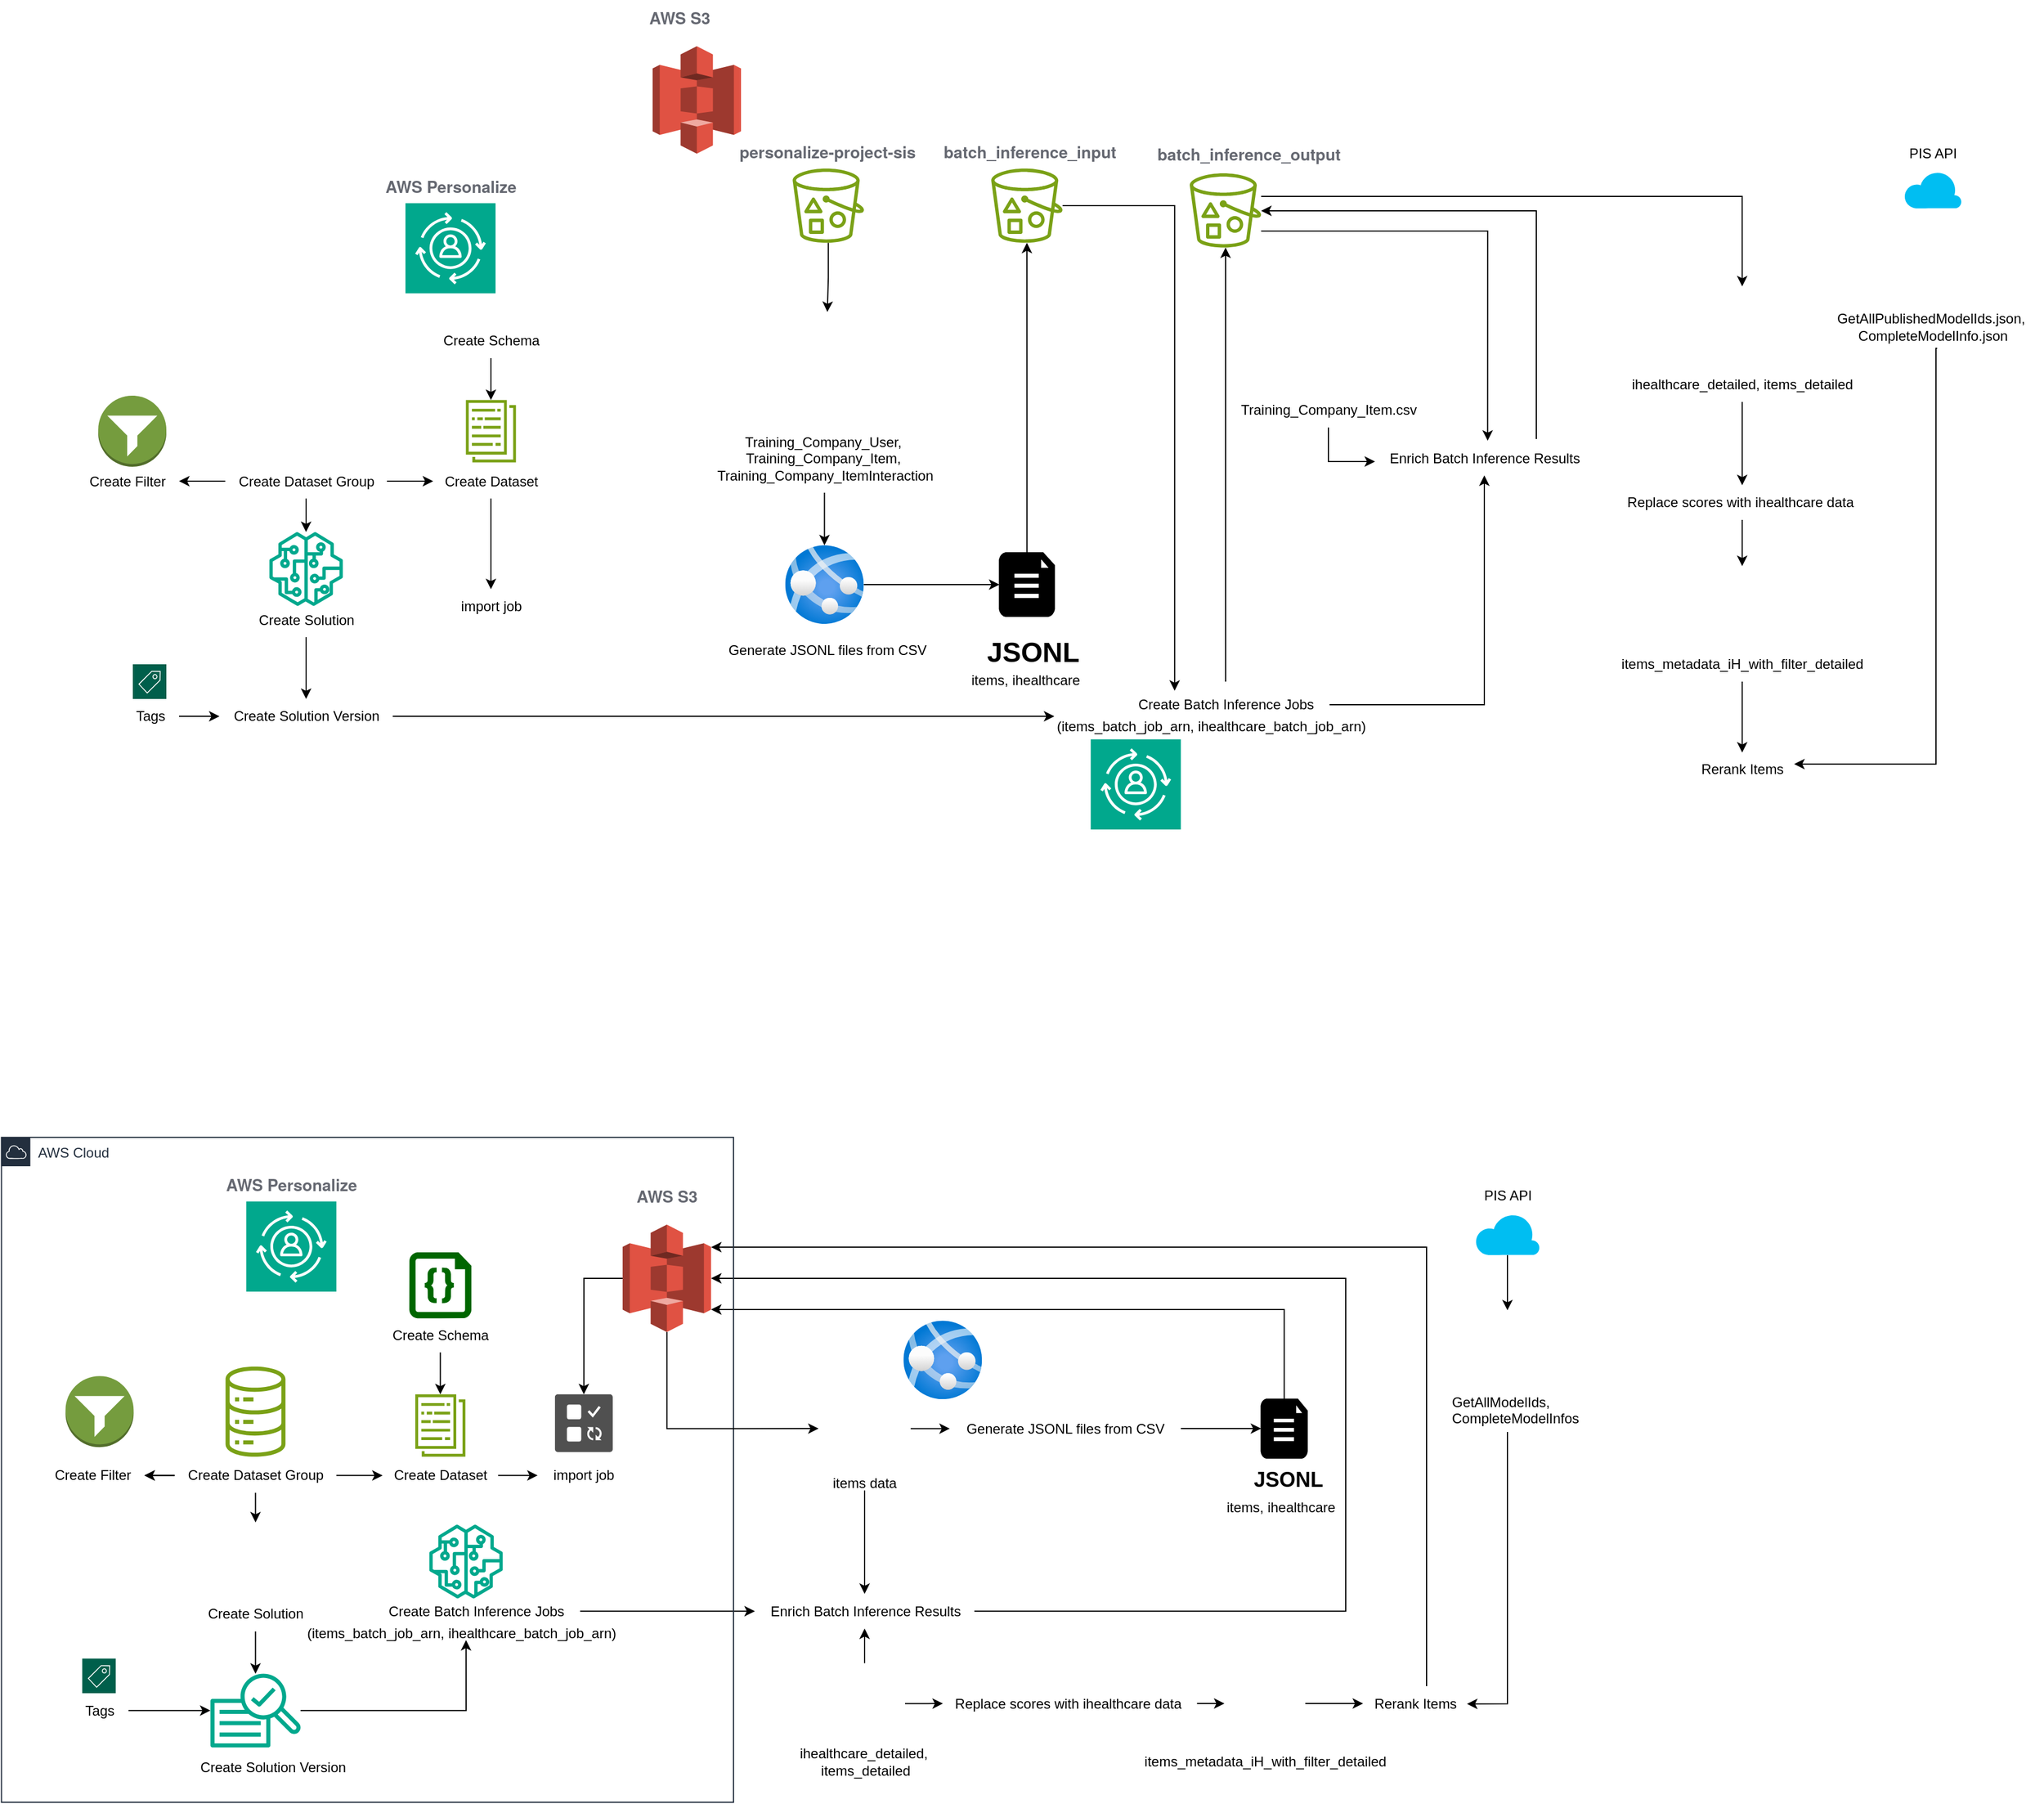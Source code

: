 <mxfile version="28.1.1">
  <diagram name="第 1 页" id="IIeuhiTx5am88Ce6QUmT">
    <mxGraphModel dx="2908" dy="818" grid="1" gridSize="10" guides="1" tooltips="1" connect="1" arrows="1" fold="1" page="1" pageScale="1" pageWidth="827" pageHeight="1169" math="0" shadow="0">
      <root>
        <mxCell id="0" />
        <mxCell id="1" parent="0" />
        <mxCell id="yi97QBkPcgfnv5_pb4rW-15" value="" style="edgeStyle=orthogonalEdgeStyle;rounded=0;orthogonalLoop=1;jettySize=auto;html=1;" edge="1" parent="1" source="a0exR-PvPegkOZugwnQl-11" target="yi97QBkPcgfnv5_pb4rW-13">
          <mxGeometry relative="1" as="geometry" />
        </mxCell>
        <mxCell id="a0exR-PvPegkOZugwnQl-11" value="&lt;div&gt;&lt;span style=&quot;background-color: transparent; color: light-dark(rgb(0, 0, 0), rgb(255, 255, 255));&quot;&gt;Training_Company_User,&amp;nbsp;&lt;/span&gt;&lt;/div&gt;&lt;div&gt;&lt;span style=&quot;background-color: transparent; color: light-dark(rgb(0, 0, 0), rgb(255, 255, 255));&quot;&gt;Training_Company_Item,&amp;nbsp;&lt;/span&gt;&lt;/div&gt;&lt;div&gt;&lt;span style=&quot;background-color: transparent; color: light-dark(rgb(0, 0, 0), rgb(255, 255, 255));&quot;&gt;Training_Company_ItemInteraction&lt;/span&gt;&lt;/div&gt;" style="text;html=1;align=center;verticalAlign=middle;resizable=0;points=[];autosize=1;strokeColor=none;fillColor=none;" parent="1" vertex="1">
          <mxGeometry x="-716.25" y="466.5" width="210" height="60" as="geometry" />
        </mxCell>
        <mxCell id="lYJ9KyydGNnGyywSWM4X-6" value="" style="sketch=0;points=[[0,0,0],[0.25,0,0],[0.5,0,0],[0.75,0,0],[1,0,0],[0,1,0],[0.25,1,0],[0.5,1,0],[0.75,1,0],[1,1,0],[0,0.25,0],[0,0.5,0],[0,0.75,0],[1,0.25,0],[1,0.5,0],[1,0.75,0]];outlineConnect=0;fontColor=#232F3E;fillColor=#01A88D;strokeColor=#ffffff;dashed=0;verticalLabelPosition=bottom;verticalAlign=top;align=center;html=1;fontSize=12;fontStyle=0;aspect=fixed;shape=mxgraph.aws4.resourceIcon;resIcon=mxgraph.aws4.personalize;" vertex="1" parent="1">
          <mxGeometry x="-974" y="275.87" width="78" height="78" as="geometry" />
        </mxCell>
        <mxCell id="yi97QBkPcgfnv5_pb4rW-5" value="" style="edgeStyle=orthogonalEdgeStyle;rounded=0;orthogonalLoop=1;jettySize=auto;html=1;" edge="1" parent="1" source="lYJ9KyydGNnGyywSWM4X-7" target="yi97QBkPcgfnv5_pb4rW-4">
          <mxGeometry relative="1" as="geometry" />
        </mxCell>
        <mxCell id="lYJ9KyydGNnGyywSWM4X-7" value="Create Schema" style="text;html=1;align=center;verticalAlign=middle;resizable=0;points=[];autosize=1;strokeColor=none;fillColor=none;" vertex="1" parent="1">
          <mxGeometry x="-955" y="380" width="110" height="30" as="geometry" />
        </mxCell>
        <mxCell id="lYJ9KyydGNnGyywSWM4X-32" value="" style="edgeStyle=orthogonalEdgeStyle;rounded=0;orthogonalLoop=1;jettySize=auto;html=1;" edge="1" parent="1" source="lYJ9KyydGNnGyywSWM4X-8" target="lYJ9KyydGNnGyywSWM4X-29">
          <mxGeometry relative="1" as="geometry" />
        </mxCell>
        <mxCell id="lYJ9KyydGNnGyywSWM4X-8" value="Create Dataset" style="text;html=1;align=center;verticalAlign=middle;resizable=0;points=[];autosize=1;strokeColor=none;fillColor=none;" vertex="1" parent="1">
          <mxGeometry x="-950" y="501.5" width="100" height="30" as="geometry" />
        </mxCell>
        <mxCell id="lYJ9KyydGNnGyywSWM4X-42" value="" style="edgeStyle=orthogonalEdgeStyle;rounded=0;orthogonalLoop=1;jettySize=auto;html=1;" edge="1" parent="1" source="lYJ9KyydGNnGyywSWM4X-10" target="lYJ9KyydGNnGyywSWM4X-34">
          <mxGeometry relative="1" as="geometry" />
        </mxCell>
        <mxCell id="lYJ9KyydGNnGyywSWM4X-44" value="" style="edgeStyle=orthogonalEdgeStyle;rounded=0;orthogonalLoop=1;jettySize=auto;html=1;" edge="1" parent="1" source="lYJ9KyydGNnGyywSWM4X-10" target="lYJ9KyydGNnGyywSWM4X-8">
          <mxGeometry relative="1" as="geometry" />
        </mxCell>
        <mxCell id="yi97QBkPcgfnv5_pb4rW-23" value="" style="edgeStyle=orthogonalEdgeStyle;rounded=0;orthogonalLoop=1;jettySize=auto;html=1;" edge="1" parent="1" source="lYJ9KyydGNnGyywSWM4X-10" target="yi97QBkPcgfnv5_pb4rW-22">
          <mxGeometry relative="1" as="geometry" />
        </mxCell>
        <mxCell id="lYJ9KyydGNnGyywSWM4X-10" value="Create Dataset Group" style="text;html=1;align=center;verticalAlign=middle;resizable=0;points=[];autosize=1;strokeColor=none;fillColor=none;" vertex="1" parent="1">
          <mxGeometry x="-1130" y="501.5" width="140" height="30" as="geometry" />
        </mxCell>
        <mxCell id="lYJ9KyydGNnGyywSWM4X-17" value="" style="edgeStyle=orthogonalEdgeStyle;rounded=0;orthogonalLoop=1;jettySize=auto;html=1;entryX=0.5;entryY=0;entryDx=0;entryDy=0;" edge="1" parent="1" source="lYJ9KyydGNnGyywSWM4X-66" target="lYJ9KyydGNnGyywSWM4X-19">
          <mxGeometry relative="1" as="geometry">
            <mxPoint x="-736.56" y="340.25" as="targetPoint" />
            <mxPoint x="-608.706" y="324.5" as="sourcePoint" />
          </mxGeometry>
        </mxCell>
        <mxCell id="lYJ9KyydGNnGyywSWM4X-19" value="" style="shape=image;html=1;verticalAlign=top;verticalLabelPosition=bottom;labelBackgroundColor=#ffffff;imageAspect=0;aspect=fixed;image=https://icons.diagrams.net/icon-cache1/Phosphor_Light_Vol_2-2941/file-csv-light-1066.svg" vertex="1" parent="1">
          <mxGeometry x="-663.75" y="370" width="110" height="110" as="geometry" />
        </mxCell>
        <mxCell id="yi97QBkPcgfnv5_pb4rW-6" style="edgeStyle=orthogonalEdgeStyle;rounded=0;orthogonalLoop=1;jettySize=auto;html=1;" edge="1" parent="1" source="lYJ9KyydGNnGyywSWM4X-23" target="lYJ9KyydGNnGyywSWM4X-75">
          <mxGeometry relative="1" as="geometry" />
        </mxCell>
        <mxCell id="yi97QBkPcgfnv5_pb4rW-20" value="" style="edgeStyle=orthogonalEdgeStyle;rounded=0;orthogonalLoop=1;jettySize=auto;html=1;" edge="1" parent="1" source="yi97QBkPcgfnv5_pb4rW-13" target="lYJ9KyydGNnGyywSWM4X-23">
          <mxGeometry relative="1" as="geometry" />
        </mxCell>
        <mxCell id="lYJ9KyydGNnGyywSWM4X-23" value="" style="verticalLabelPosition=bottom;html=1;verticalAlign=top;align=center;strokeColor=#000000;fillColor=#000000;shape=mxgraph.azure.file_2;pointerEvents=1;" vertex="1" parent="1">
          <mxGeometry x="-459.75" y="578.5" width="47.5" height="55" as="geometry" />
        </mxCell>
        <mxCell id="lYJ9KyydGNnGyywSWM4X-26" value="&lt;b&gt;&lt;font style=&quot;font-size: 24px;&quot;&gt;JSONL&lt;/font&gt;&lt;/b&gt;" style="text;html=1;align=center;verticalAlign=middle;resizable=0;points=[];autosize=1;strokeColor=none;fillColor=none;" vertex="1" parent="1">
          <mxGeometry x="-480.75" y="645" width="100" height="40" as="geometry" />
        </mxCell>
        <UserObject label="items, ihealthcare" link="&lt;span style=&quot;color: rgb(0, 0, 0); font-family: Helvetica; font-size: 12px; font-style: normal; font-variant-ligatures: normal; font-variant-caps: normal; font-weight: 400; letter-spacing: normal; orphans: 2; text-align: center; text-indent: 0px; text-transform: none; widows: 2; word-spacing: 0px; -webkit-text-stroke-width: 0px; white-space: nowrap; background-color: rgb(236, 236, 236); text-decoration-thickness: initial; text-decoration-style: initial; text-decoration-color: initial; display: inline !important; float: none;&quot;&gt;(Training_Company_User.csv, Training_Company_Item.csv, Training_Company_ItemInteraction.csv)&lt;/span&gt;" id="lYJ9KyydGNnGyywSWM4X-27">
          <mxCell style="text;whiteSpace=wrap;html=1;" vertex="1" parent="1">
            <mxGeometry x="-486" y="675" width="100" height="20" as="geometry" />
          </mxCell>
        </UserObject>
        <mxCell id="lYJ9KyydGNnGyywSWM4X-29" value="import job" style="text;html=1;align=center;verticalAlign=middle;resizable=0;points=[];autosize=1;strokeColor=none;fillColor=none;" vertex="1" parent="1">
          <mxGeometry x="-940" y="610" width="80" height="30" as="geometry" />
        </mxCell>
        <mxCell id="lYJ9KyydGNnGyywSWM4X-34" value="Create Filter" style="text;html=1;align=center;verticalAlign=middle;resizable=0;points=[];autosize=1;strokeColor=none;fillColor=none;" vertex="1" parent="1">
          <mxGeometry x="-1260" y="501.5" width="90" height="30" as="geometry" />
        </mxCell>
        <mxCell id="lYJ9KyydGNnGyywSWM4X-50" value="" style="edgeStyle=orthogonalEdgeStyle;rounded=0;orthogonalLoop=1;jettySize=auto;html=1;" edge="1" parent="1" source="lYJ9KyydGNnGyywSWM4X-36" target="lYJ9KyydGNnGyywSWM4X-38">
          <mxGeometry relative="1" as="geometry" />
        </mxCell>
        <mxCell id="lYJ9KyydGNnGyywSWM4X-36" value="Create Solution" style="text;html=1;align=center;verticalAlign=middle;resizable=0;points=[];autosize=1;strokeColor=none;fillColor=none;" vertex="1" parent="1">
          <mxGeometry x="-1115" y="621.5" width="110" height="30" as="geometry" />
        </mxCell>
        <mxCell id="yi97QBkPcgfnv5_pb4rW-21" style="edgeStyle=orthogonalEdgeStyle;rounded=0;orthogonalLoop=1;jettySize=auto;html=1;entryX=0;entryY=0.25;entryDx=0;entryDy=0;" edge="1" parent="1" source="lYJ9KyydGNnGyywSWM4X-38" target="lYJ9KyydGNnGyywSWM4X-60">
          <mxGeometry relative="1" as="geometry" />
        </mxCell>
        <mxCell id="lYJ9KyydGNnGyywSWM4X-38" value="Create Solution Version" style="text;html=1;align=center;verticalAlign=middle;resizable=0;points=[];autosize=1;strokeColor=none;fillColor=none;" vertex="1" parent="1">
          <mxGeometry x="-1135" y="705" width="150" height="30" as="geometry" />
        </mxCell>
        <mxCell id="lYJ9KyydGNnGyywSWM4X-51" value="" style="edgeStyle=orthogonalEdgeStyle;rounded=0;orthogonalLoop=1;jettySize=auto;html=1;" edge="1" parent="1" source="lYJ9KyydGNnGyywSWM4X-40" target="lYJ9KyydGNnGyywSWM4X-38">
          <mxGeometry relative="1" as="geometry" />
        </mxCell>
        <mxCell id="lYJ9KyydGNnGyywSWM4X-40" value="T&lt;span style=&quot;background-color: transparent; color: light-dark(rgb(0, 0, 0), rgb(255, 255, 255));&quot;&gt;ags&lt;/span&gt;" style="text;html=1;align=center;verticalAlign=middle;resizable=0;points=[];autosize=1;strokeColor=none;fillColor=none;" vertex="1" parent="1">
          <mxGeometry x="-1220" y="705" width="50" height="30" as="geometry" />
        </mxCell>
        <mxCell id="lYJ9KyydGNnGyywSWM4X-59" value="" style="edgeStyle=orthogonalEdgeStyle;rounded=0;orthogonalLoop=1;jettySize=auto;html=1;" edge="1" parent="1" source="lYJ9KyydGNnGyywSWM4X-56" target="lYJ9KyydGNnGyywSWM4X-58">
          <mxGeometry relative="1" as="geometry" />
        </mxCell>
        <mxCell id="lYJ9KyydGNnGyywSWM4X-83" style="edgeStyle=orthogonalEdgeStyle;rounded=0;orthogonalLoop=1;jettySize=auto;html=1;" edge="1" parent="1" target="lYJ9KyydGNnGyywSWM4X-72">
          <mxGeometry relative="1" as="geometry">
            <mxPoint x="-263.952" y="690" as="sourcePoint" />
            <Array as="points">
              <mxPoint x="-264" y="600" />
              <mxPoint x="-264" y="600" />
            </Array>
          </mxGeometry>
        </mxCell>
        <mxCell id="lYJ9KyydGNnGyywSWM4X-56" value="Create Batch Inference Jobs" style="text;html=1;align=center;verticalAlign=middle;resizable=0;points=[];autosize=1;strokeColor=none;fillColor=none;" vertex="1" parent="1">
          <mxGeometry x="-354" y="695" width="180" height="30" as="geometry" />
        </mxCell>
        <mxCell id="lYJ9KyydGNnGyywSWM4X-82" style="edgeStyle=orthogonalEdgeStyle;rounded=0;orthogonalLoop=1;jettySize=auto;html=1;" edge="1" parent="1">
          <mxGeometry relative="1" as="geometry">
            <mxPoint x="-233.217" y="282.5" as="targetPoint" />
            <mxPoint x="5" y="480" as="sourcePoint" />
            <Array as="points">
              <mxPoint x="5" y="282" />
            </Array>
          </mxGeometry>
        </mxCell>
        <mxCell id="lYJ9KyydGNnGyywSWM4X-58" value="Enrich Batch Inference Results" style="text;html=1;align=center;verticalAlign=middle;resizable=0;points=[];autosize=1;strokeColor=none;fillColor=none;" vertex="1" parent="1">
          <mxGeometry x="-135" y="481.5" width="190" height="30" as="geometry" />
        </mxCell>
        <UserObject label="(items_batch_job_arn, ihealthcare_batch_job_arn&lt;span style=&quot;background-color: transparent; color: light-dark(rgb(0, 0, 0), rgb(255, 255, 255));&quot;&gt;)&lt;/span&gt;" link="&lt;span style=&quot;color: rgb(0, 0, 0); font-family: Helvetica; font-size: 12px; font-style: normal; font-variant-ligatures: normal; font-variant-caps: normal; font-weight: 400; letter-spacing: normal; orphans: 2; text-align: center; text-indent: 0px; text-transform: none; widows: 2; word-spacing: 0px; -webkit-text-stroke-width: 0px; white-space: nowrap; background-color: rgb(236, 236, 236); text-decoration-thickness: initial; text-decoration-style: initial; text-decoration-color: initial; display: inline !important; float: none;&quot;&gt;(Training_Company_User.csv, Training_Company_Item.csv, Training_Company_ItemInteraction.csv)&lt;/span&gt;" id="lYJ9KyydGNnGyywSWM4X-60">
          <mxCell style="text;whiteSpace=wrap;html=1;" vertex="1" parent="1">
            <mxGeometry x="-412.25" y="715" width="279" height="20" as="geometry" />
          </mxCell>
        </UserObject>
        <mxCell id="lYJ9KyydGNnGyywSWM4X-61" value="" style="sketch=0;points=[[0,0,0],[0.25,0,0],[0.5,0,0],[0.75,0,0],[1,0,0],[0,1,0],[0.25,1,0],[0.5,1,0],[0.75,1,0],[1,1,0],[0,0.25,0],[0,0.5,0],[0,0.75,0],[1,0.25,0],[1,0.5,0],[1,0.75,0]];outlineConnect=0;fontColor=#232F3E;fillColor=#01A88D;strokeColor=#ffffff;dashed=0;verticalLabelPosition=bottom;verticalAlign=top;align=center;html=1;fontSize=12;fontStyle=0;aspect=fixed;shape=mxgraph.aws4.resourceIcon;resIcon=mxgraph.aws4.personalize;" vertex="1" parent="1">
          <mxGeometry x="-380.75" y="740" width="78" height="78" as="geometry" />
        </mxCell>
        <mxCell id="lYJ9KyydGNnGyywSWM4X-66" value="" style="sketch=0;outlineConnect=0;fontColor=#232F3E;gradientColor=none;fillColor=#7AA116;strokeColor=none;dashed=0;verticalLabelPosition=bottom;verticalAlign=top;align=center;html=1;fontSize=12;fontStyle=0;aspect=fixed;pointerEvents=1;shape=mxgraph.aws4.bucket_with_objects;" vertex="1" parent="1">
          <mxGeometry x="-638.78" y="245.87" width="61.78" height="64.25" as="geometry" />
        </mxCell>
        <mxCell id="lYJ9KyydGNnGyywSWM4X-68" value="" style="outlineConnect=0;dashed=0;verticalLabelPosition=bottom;verticalAlign=top;align=center;html=1;shape=mxgraph.aws3.s3;fillColor=#E05243;gradientColor=none;" vertex="1" parent="1">
          <mxGeometry x="-760" y="140" width="76.5" height="93" as="geometry" />
        </mxCell>
        <mxCell id="lYJ9KyydGNnGyywSWM4X-69" value="&lt;span style=&quot;color: rgb(101, 104, 113); font-family: &amp;quot;Amazon Ember&amp;quot;, &amp;quot;Helvetica Neue&amp;quot;, Roboto, Arial, sans-serif; font-size: 14px; font-weight: 700; text-align: left; background-color: rgb(255, 255, 255);&quot;&gt;personalize-project-sis&lt;/span&gt;" style="text;html=1;align=center;verticalAlign=middle;resizable=0;points=[];autosize=1;strokeColor=none;fillColor=none;" vertex="1" parent="1">
          <mxGeometry x="-698.75" y="215.87" width="180" height="30" as="geometry" />
        </mxCell>
        <mxCell id="lYJ9KyydGNnGyywSWM4X-71" value="&lt;span style=&quot;color: rgb(101, 104, 113); font-family: &amp;quot;Amazon Ember&amp;quot;, &amp;quot;Helvetica Neue&amp;quot;, Roboto, Arial, sans-serif; font-size: 14px; font-style: normal; font-variant-ligatures: normal; font-variant-caps: normal; font-weight: 700; letter-spacing: normal; orphans: 2; text-align: left; text-indent: 0px; text-transform: none; widows: 2; word-spacing: 0px; -webkit-text-stroke-width: 0px; white-space: nowrap; background-color: rgb(255, 255, 255); text-decoration-thickness: initial; text-decoration-style: initial; text-decoration-color: initial; display: inline !important; float: none;&quot;&gt;batch_inference_output&lt;/span&gt;" style="text;whiteSpace=wrap;html=1;" vertex="1" parent="1">
          <mxGeometry x="-325.0" y="217.88" width="170" height="30" as="geometry" />
        </mxCell>
        <mxCell id="lYJ9KyydGNnGyywSWM4X-98" style="edgeStyle=orthogonalEdgeStyle;rounded=0;orthogonalLoop=1;jettySize=auto;html=1;entryX=0.5;entryY=0;entryDx=0;entryDy=0;" edge="1" parent="1" source="lYJ9KyydGNnGyywSWM4X-72" target="lYJ9KyydGNnGyywSWM4X-99">
          <mxGeometry relative="1" as="geometry">
            <mxPoint x="-339.997" y="281.38" as="sourcePoint" />
            <mxPoint x="162.23" y="347.88" as="targetPoint" />
            <Array as="points">
              <mxPoint x="183" y="270" />
            </Array>
          </mxGeometry>
        </mxCell>
        <mxCell id="lYJ9KyydGNnGyywSWM4X-72" value="" style="sketch=0;outlineConnect=0;fontColor=#232F3E;gradientColor=none;fillColor=#7AA116;strokeColor=none;dashed=0;verticalLabelPosition=bottom;verticalAlign=top;align=center;html=1;fontSize=12;fontStyle=0;aspect=fixed;pointerEvents=1;shape=mxgraph.aws4.bucket_with_objects;" vertex="1" parent="1">
          <mxGeometry x="-295" y="250" width="61.78" height="64.25" as="geometry" />
        </mxCell>
        <mxCell id="lYJ9KyydGNnGyywSWM4X-75" value="" style="sketch=0;outlineConnect=0;fontColor=#232F3E;gradientColor=none;fillColor=#7AA116;strokeColor=none;dashed=0;verticalLabelPosition=bottom;verticalAlign=top;align=center;html=1;fontSize=12;fontStyle=0;aspect=fixed;pointerEvents=1;shape=mxgraph.aws4.bucket_with_objects;" vertex="1" parent="1">
          <mxGeometry x="-466.89" y="245.87" width="61.78" height="64.25" as="geometry" />
        </mxCell>
        <mxCell id="lYJ9KyydGNnGyywSWM4X-76" value="&lt;span style=&quot;color: rgb(101, 104, 113); font-family: &amp;quot;Amazon Ember&amp;quot;, &amp;quot;Helvetica Neue&amp;quot;, Roboto, Arial, sans-serif; font-size: 14px; font-style: normal; font-variant-ligatures: normal; font-variant-caps: normal; font-weight: 700; letter-spacing: normal; orphans: 2; text-align: left; text-indent: 0px; text-transform: none; widows: 2; word-spacing: 0px; -webkit-text-stroke-width: 0px; white-space: nowrap; background-color: rgb(255, 255, 255); text-decoration-thickness: initial; text-decoration-style: initial; text-decoration-color: initial; float: none; display: inline !important;&quot;&gt;batch_inference_input&lt;/span&gt;" style="text;whiteSpace=wrap;html=1;" vertex="1" parent="1">
          <mxGeometry x="-510" y="215.87" width="170" height="30" as="geometry" />
        </mxCell>
        <mxCell id="lYJ9KyydGNnGyywSWM4X-77" style="edgeStyle=orthogonalEdgeStyle;rounded=0;orthogonalLoop=1;jettySize=auto;html=1;entryX=0.255;entryY=0.096;entryDx=0;entryDy=0;entryPerimeter=0;" edge="1" parent="1" source="lYJ9KyydGNnGyywSWM4X-75" target="lYJ9KyydGNnGyywSWM4X-56">
          <mxGeometry relative="1" as="geometry" />
        </mxCell>
        <mxCell id="lYJ9KyydGNnGyywSWM4X-78" value="Training_Company_Item.csv" style="text;html=1;align=center;verticalAlign=middle;resizable=0;points=[];autosize=1;strokeColor=none;fillColor=none;" vertex="1" parent="1">
          <mxGeometry x="-265" y="440" width="180" height="30" as="geometry" />
        </mxCell>
        <mxCell id="lYJ9KyydGNnGyywSWM4X-79" style="edgeStyle=orthogonalEdgeStyle;rounded=0;orthogonalLoop=1;jettySize=auto;html=1;entryX=0.002;entryY=0.601;entryDx=0;entryDy=0;entryPerimeter=0;" edge="1" parent="1" source="lYJ9KyydGNnGyywSWM4X-78" target="lYJ9KyydGNnGyywSWM4X-58">
          <mxGeometry relative="1" as="geometry">
            <mxPoint x="-115" y="500" as="targetPoint" />
          </mxGeometry>
        </mxCell>
        <mxCell id="lYJ9KyydGNnGyywSWM4X-91" value="GetAllPublishedModelIds.json,&amp;nbsp;&lt;div&gt;CompleteModelInfo.json&lt;/div&gt;" style="text;html=1;align=center;verticalAlign=middle;resizable=0;points=[];autosize=1;strokeColor=none;fillColor=none;" vertex="1" parent="1">
          <mxGeometry x="253.23" y="362.88" width="190" height="40" as="geometry" />
        </mxCell>
        <mxCell id="lYJ9KyydGNnGyywSWM4X-105" value="" style="edgeStyle=orthogonalEdgeStyle;rounded=0;orthogonalLoop=1;jettySize=auto;html=1;" edge="1" parent="1" source="lYJ9KyydGNnGyywSWM4X-93" target="lYJ9KyydGNnGyywSWM4X-95">
          <mxGeometry relative="1" as="geometry" />
        </mxCell>
        <mxCell id="lYJ9KyydGNnGyywSWM4X-93" value="ihealthcare_detailed, items_detailed" style="text;html=1;align=center;verticalAlign=middle;resizable=0;points=[];autosize=1;strokeColor=none;fillColor=none;" vertex="1" parent="1">
          <mxGeometry x="78.23" y="417.88" width="210" height="30" as="geometry" />
        </mxCell>
        <mxCell id="lYJ9KyydGNnGyywSWM4X-106" value="" style="edgeStyle=orthogonalEdgeStyle;rounded=0;orthogonalLoop=1;jettySize=auto;html=1;entryX=0.5;entryY=0;entryDx=0;entryDy=0;" edge="1" parent="1" source="lYJ9KyydGNnGyywSWM4X-95" target="lYJ9KyydGNnGyywSWM4X-128">
          <mxGeometry relative="1" as="geometry" />
        </mxCell>
        <mxCell id="lYJ9KyydGNnGyywSWM4X-95" value="Replace scores with ihealthcare data&amp;nbsp;" style="text;html=1;align=center;verticalAlign=middle;resizable=0;points=[];autosize=1;strokeColor=none;fillColor=none;" vertex="1" parent="1">
          <mxGeometry x="73.23" y="520" width="220" height="30" as="geometry" />
        </mxCell>
        <mxCell id="lYJ9KyydGNnGyywSWM4X-99" value="" style="shape=image;html=1;verticalAlign=top;verticalLabelPosition=bottom;labelBackgroundColor=#ffffff;imageAspect=0;aspect=fixed;image=https://icons.diagrams.net/icon-cache1/Boxicons_Solid_Vol_2-2639/bxs-file-json-1049.svg" vertex="1" parent="1">
          <mxGeometry x="148.23" y="347.88" width="70" height="70" as="geometry" />
        </mxCell>
        <mxCell id="lYJ9KyydGNnGyywSWM4X-109" value="" style="edgeStyle=orthogonalEdgeStyle;rounded=0;orthogonalLoop=1;jettySize=auto;html=1;" edge="1" parent="1" source="lYJ9KyydGNnGyywSWM4X-104" target="lYJ9KyydGNnGyywSWM4X-107">
          <mxGeometry relative="1" as="geometry" />
        </mxCell>
        <mxCell id="lYJ9KyydGNnGyywSWM4X-104" value="items_metadata_iH_with_filter_detailed" style="text;html=1;align=center;verticalAlign=middle;resizable=0;points=[];autosize=1;strokeColor=none;fillColor=none;" vertex="1" parent="1">
          <mxGeometry x="68.23" y="660" width="230" height="30" as="geometry" />
        </mxCell>
        <mxCell id="lYJ9KyydGNnGyywSWM4X-107" value="Rerank Items" style="text;html=1;align=center;verticalAlign=middle;resizable=0;points=[];autosize=1;strokeColor=none;fillColor=none;" vertex="1" parent="1">
          <mxGeometry x="138.23" y="751.38" width="90" height="30" as="geometry" />
        </mxCell>
        <mxCell id="lYJ9KyydGNnGyywSWM4X-112" style="edgeStyle=orthogonalEdgeStyle;rounded=0;orthogonalLoop=1;jettySize=auto;html=1;entryX=1;entryY=0.333;entryDx=0;entryDy=0;entryPerimeter=0;exitX=0.52;exitY=0.965;exitDx=0;exitDy=0;exitPerimeter=0;" edge="1" parent="1" source="lYJ9KyydGNnGyywSWM4X-91" target="lYJ9KyydGNnGyywSWM4X-107">
          <mxGeometry relative="1" as="geometry">
            <mxPoint x="348" y="420" as="sourcePoint" />
            <Array as="points">
              <mxPoint x="351" y="761" />
            </Array>
          </mxGeometry>
        </mxCell>
        <mxCell id="lYJ9KyydGNnGyywSWM4X-113" value="&lt;font face=&quot;Amazon Ember, Helvetica Neue, Roboto, Arial, sans-serif&quot; color=&quot;#656871&quot;&gt;&lt;span style=&quot;font-size: 14px; background-color: rgb(255, 255, 255);&quot;&gt;&lt;b&gt;AWS S3&lt;/b&gt;&lt;/span&gt;&lt;/font&gt;" style="text;html=1;align=center;verticalAlign=middle;resizable=0;points=[];autosize=1;strokeColor=none;fillColor=none;" vertex="1" parent="1">
          <mxGeometry x="-777" y="100" width="80" height="30" as="geometry" />
        </mxCell>
        <mxCell id="lYJ9KyydGNnGyywSWM4X-114" value="&lt;font face=&quot;Amazon Ember, Helvetica Neue, Roboto, Arial, sans-serif&quot; color=&quot;#656871&quot;&gt;&lt;span style=&quot;font-size: 14px; background-color: rgb(255, 255, 255);&quot;&gt;&lt;b&gt;AWS Personalize&lt;/b&gt;&lt;/span&gt;&lt;/font&gt;" style="text;html=1;align=center;verticalAlign=middle;resizable=0;points=[];autosize=1;strokeColor=none;fillColor=none;" vertex="1" parent="1">
          <mxGeometry x="-1005" y="245.87" width="140" height="30" as="geometry" />
        </mxCell>
        <mxCell id="lYJ9KyydGNnGyywSWM4X-118" value="" style="verticalLabelPosition=bottom;html=1;verticalAlign=top;align=center;strokeColor=none;fillColor=#00BEF2;shape=mxgraph.azure.cloud;" vertex="1" parent="1">
          <mxGeometry x="323.23" y="247.88" width="50" height="32.5" as="geometry" />
        </mxCell>
        <mxCell id="lYJ9KyydGNnGyywSWM4X-119" value="PIS API" style="text;html=1;align=center;verticalAlign=middle;resizable=0;points=[];autosize=1;strokeColor=none;fillColor=none;" vertex="1" parent="1">
          <mxGeometry x="318.23" y="217.88" width="60" height="30" as="geometry" />
        </mxCell>
        <mxCell id="lYJ9KyydGNnGyywSWM4X-120" value="" style="shape=image;html=1;verticalAlign=top;verticalLabelPosition=bottom;labelBackgroundColor=#ffffff;imageAspect=0;aspect=fixed;image=https://icons.diagrams.net/icon-cache1/Boxicons_Solid_Vol_2-2639/bxs-file-json-1049.svg" vertex="1" parent="1">
          <mxGeometry x="313.23" y="283.87" width="70" height="70" as="geometry" />
        </mxCell>
        <mxCell id="lYJ9KyydGNnGyywSWM4X-125" style="edgeStyle=orthogonalEdgeStyle;rounded=0;orthogonalLoop=1;jettySize=auto;html=1;entryX=0.515;entryY=-0.002;entryDx=0;entryDy=0;entryPerimeter=0;" edge="1" parent="1" source="lYJ9KyydGNnGyywSWM4X-72" target="lYJ9KyydGNnGyywSWM4X-58">
          <mxGeometry relative="1" as="geometry">
            <Array as="points">
              <mxPoint x="-37" y="300" />
            </Array>
          </mxGeometry>
        </mxCell>
        <mxCell id="lYJ9KyydGNnGyywSWM4X-127" value="" style="shape=image;html=1;verticalAlign=top;verticalLabelPosition=bottom;labelBackgroundColor=#ffffff;imageAspect=0;aspect=fixed;image=https://icons.diagrams.net/icon-cache1/Phosphor_Light_Vol_2-2941/file-csv-light-1066.svg" vertex="1" parent="1">
          <mxGeometry x="-220" y="363.94" width="86.06" height="86.06" as="geometry" />
        </mxCell>
        <mxCell id="lYJ9KyydGNnGyywSWM4X-128" value="" style="shape=image;html=1;verticalAlign=top;verticalLabelPosition=bottom;labelBackgroundColor=#ffffff;imageAspect=0;aspect=fixed;image=https://icons.diagrams.net/icon-cache1/Boxicons_Solid_Vol_2-2639/bxs-file-json-1049.svg" vertex="1" parent="1">
          <mxGeometry x="148.23" y="590" width="70" height="70" as="geometry" />
        </mxCell>
        <mxCell id="yi97QBkPcgfnv5_pb4rW-1" value="" style="sketch=0;pointerEvents=1;shadow=0;dashed=0;html=1;strokeColor=none;fillColor=#005F4B;labelPosition=center;verticalLabelPosition=bottom;verticalAlign=top;align=center;outlineConnect=0;shape=mxgraph.veeam2.tag;" vertex="1" parent="1">
          <mxGeometry x="-1210" y="675" width="29" height="30" as="geometry" />
        </mxCell>
        <mxCell id="yi97QBkPcgfnv5_pb4rW-4" value="" style="sketch=0;outlineConnect=0;fontColor=#232F3E;gradientColor=none;fillColor=#7AA116;strokeColor=none;dashed=0;verticalLabelPosition=bottom;verticalAlign=top;align=center;html=1;fontSize=12;fontStyle=0;aspect=fixed;pointerEvents=1;shape=mxgraph.aws4.data_set;" vertex="1" parent="1">
          <mxGeometry x="-921.81" y="446.25" width="43.62" height="54" as="geometry" />
        </mxCell>
        <mxCell id="yi97QBkPcgfnv5_pb4rW-11" value="Generate JSONL files from CSV" style="text;html=1;align=center;verticalAlign=middle;resizable=0;points=[];autosize=1;strokeColor=none;fillColor=none;" vertex="1" parent="1">
          <mxGeometry x="-708.75" y="647.5" width="200" height="30" as="geometry" />
        </mxCell>
        <mxCell id="yi97QBkPcgfnv5_pb4rW-12" value="" style="outlineConnect=0;dashed=0;verticalLabelPosition=bottom;verticalAlign=top;align=center;html=1;shape=mxgraph.aws3.filtering_rule;fillColor=#759C3E;gradientColor=none;" vertex="1" parent="1">
          <mxGeometry x="-1239.94" y="442.5" width="58.94" height="61.5" as="geometry" />
        </mxCell>
        <mxCell id="yi97QBkPcgfnv5_pb4rW-13" value="" style="image;aspect=fixed;html=1;points=[];align=center;fontSize=12;image=img/lib/azure2/app_services/App_Services.svg;" vertex="1" parent="1">
          <mxGeometry x="-645.25" y="572" width="68" height="68" as="geometry" />
        </mxCell>
        <mxCell id="yi97QBkPcgfnv5_pb4rW-22" value="" style="sketch=0;outlineConnect=0;fontColor=#232F3E;gradientColor=none;fillColor=#01A88D;strokeColor=none;dashed=0;verticalLabelPosition=bottom;verticalAlign=top;align=center;html=1;fontSize=12;fontStyle=0;aspect=fixed;pointerEvents=1;shape=mxgraph.aws4.sagemaker_model;" vertex="1" parent="1">
          <mxGeometry x="-1092" y="560.5" width="64" height="64" as="geometry" />
        </mxCell>
        <mxCell id="yi97QBkPcgfnv5_pb4rW-120" value="" style="edgeStyle=orthogonalEdgeStyle;rounded=0;orthogonalLoop=1;jettySize=auto;html=1;" edge="1" parent="1" source="yi97QBkPcgfnv5_pb4rW-37" target="yi97QBkPcgfnv5_pb4rW-88">
          <mxGeometry relative="1" as="geometry" />
        </mxCell>
        <mxCell id="yi97QBkPcgfnv5_pb4rW-37" value="" style="shape=image;html=1;verticalAlign=top;verticalLabelPosition=bottom;labelBackgroundColor=#ffffff;imageAspect=0;aspect=fixed;image=https://icons.diagrams.net/icon-cache1/Phosphor_Light_Vol_2-2941/file-csv-light-1066.svg" vertex="1" parent="1">
          <mxGeometry x="-616.37" y="1296.68" width="79.75" height="79.75" as="geometry" />
        </mxCell>
        <mxCell id="yi97QBkPcgfnv5_pb4rW-124" value="" style="edgeStyle=orthogonalEdgeStyle;rounded=0;orthogonalLoop=1;jettySize=auto;html=1;" edge="1" parent="1" source="yi97QBkPcgfnv5_pb4rW-88" target="yi97QBkPcgfnv5_pb4rW-40">
          <mxGeometry relative="1" as="geometry" />
        </mxCell>
        <mxCell id="yi97QBkPcgfnv5_pb4rW-40" value="" style="verticalLabelPosition=bottom;html=1;verticalAlign=top;align=center;strokeColor=#000000;fillColor=#000000;shape=mxgraph.azure.file_2;pointerEvents=1;" vertex="1" parent="1">
          <mxGeometry x="-233.22" y="1311.12" width="39.87" height="51" as="geometry" />
        </mxCell>
        <mxCell id="yi97QBkPcgfnv5_pb4rW-41" value="&lt;b&gt;&lt;font style=&quot;font-size: 18px;&quot;&gt;JSONL&lt;/font&gt;&lt;/b&gt;" style="text;html=1;align=center;verticalAlign=middle;resizable=0;points=[];autosize=1;strokeColor=none;fillColor=none;" vertex="1" parent="1">
          <mxGeometry x="-249.75" y="1360.87" width="80" height="40" as="geometry" />
        </mxCell>
        <UserObject label="items, ihealthcare" link="&lt;span style=&quot;color: rgb(0, 0, 0); font-family: Helvetica; font-size: 12px; font-style: normal; font-variant-ligatures: normal; font-variant-caps: normal; font-weight: 400; letter-spacing: normal; orphans: 2; text-align: center; text-indent: 0px; text-transform: none; widows: 2; word-spacing: 0px; -webkit-text-stroke-width: 0px; white-space: nowrap; background-color: rgb(236, 236, 236); text-decoration-thickness: initial; text-decoration-style: initial; text-decoration-color: initial; display: inline !important; float: none;&quot;&gt;(Training_Company_User.csv, Training_Company_Item.csv, Training_Company_ItemInteraction.csv)&lt;/span&gt;" id="yi97QBkPcgfnv5_pb4rW-42">
          <mxCell style="text;whiteSpace=wrap;html=1;" vertex="1" parent="1">
            <mxGeometry x="-265" y="1390.87" width="100" height="20" as="geometry" />
          </mxCell>
        </UserObject>
        <mxCell id="yi97QBkPcgfnv5_pb4rW-165" value="" style="edgeStyle=orthogonalEdgeStyle;rounded=0;orthogonalLoop=1;jettySize=auto;html=1;" edge="1" parent="1" source="yi97QBkPcgfnv5_pb4rW-53" target="yi97QBkPcgfnv5_pb4rW-55">
          <mxGeometry relative="1" as="geometry" />
        </mxCell>
        <mxCell id="yi97QBkPcgfnv5_pb4rW-163" value="" style="edgeStyle=orthogonalEdgeStyle;rounded=0;orthogonalLoop=1;jettySize=auto;html=1;" edge="1" parent="1" source="yi97QBkPcgfnv5_pb4rW-116" target="yi97QBkPcgfnv5_pb4rW-55">
          <mxGeometry relative="1" as="geometry" />
        </mxCell>
        <mxCell id="yi97QBkPcgfnv5_pb4rW-55" value="Enrich Batch Inference Results" style="text;html=1;align=center;verticalAlign=middle;resizable=0;points=[];autosize=1;strokeColor=none;fillColor=none;" vertex="1" parent="1">
          <mxGeometry x="-671.5" y="1479.62" width="190" height="30" as="geometry" />
        </mxCell>
        <mxCell id="yi97QBkPcgfnv5_pb4rW-60" value="" style="text;html=1;align=center;verticalAlign=middle;resizable=0;points=[];autosize=1;strokeColor=none;fillColor=none;" vertex="1" parent="1">
          <mxGeometry x="-662.62" y="1106.49" width="180" height="30" as="geometry" />
        </mxCell>
        <mxCell id="yi97QBkPcgfnv5_pb4rW-70" value="ihealthcare_detailed,&amp;nbsp;&lt;div&gt;items_detailed&lt;/div&gt;" style="text;html=1;align=center;verticalAlign=middle;resizable=0;points=[];autosize=1;strokeColor=none;fillColor=none;" vertex="1" parent="1">
          <mxGeometry x="-646.5" y="1604.62" width="140" height="40" as="geometry" />
        </mxCell>
        <mxCell id="yi97QBkPcgfnv5_pb4rW-141" value="" style="edgeStyle=orthogonalEdgeStyle;rounded=0;orthogonalLoop=1;jettySize=auto;html=1;" edge="1" parent="1" source="yi97QBkPcgfnv5_pb4rW-73" target="yi97QBkPcgfnv5_pb4rW-140">
          <mxGeometry relative="1" as="geometry" />
        </mxCell>
        <mxCell id="yi97QBkPcgfnv5_pb4rW-170" value="" style="edgeStyle=orthogonalEdgeStyle;rounded=0;orthogonalLoop=1;jettySize=auto;html=1;" edge="1" parent="1" source="yi97QBkPcgfnv5_pb4rW-73" target="yi97QBkPcgfnv5_pb4rW-55">
          <mxGeometry relative="1" as="geometry" />
        </mxCell>
        <mxCell id="yi97QBkPcgfnv5_pb4rW-73" value="" style="shape=image;html=1;verticalAlign=top;verticalLabelPosition=bottom;labelBackgroundColor=#ffffff;imageAspect=0;aspect=fixed;image=https://icons.diagrams.net/icon-cache1/Boxicons_Solid_Vol_2-2639/bxs-file-json-1049.svg" vertex="1" parent="1">
          <mxGeometry x="-611.5" y="1539.62" width="70" height="70" as="geometry" />
        </mxCell>
        <mxCell id="yi97QBkPcgfnv5_pb4rW-75" value="items_metadata_iH_with_filter_detailed" style="text;html=1;align=center;verticalAlign=middle;resizable=0;points=[];autosize=1;strokeColor=none;fillColor=none;" vertex="1" parent="1">
          <mxGeometry x="-345" y="1609.5" width="230" height="30" as="geometry" />
        </mxCell>
        <mxCell id="yi97QBkPcgfnv5_pb4rW-76" value="Rerank Items" style="text;html=1;align=center;verticalAlign=middle;resizable=0;points=[];autosize=1;strokeColor=none;fillColor=none;" vertex="1" parent="1">
          <mxGeometry x="-145" y="1559.5" width="90" height="30" as="geometry" />
        </mxCell>
        <mxCell id="yi97QBkPcgfnv5_pb4rW-184" value="" style="edgeStyle=orthogonalEdgeStyle;rounded=0;orthogonalLoop=1;jettySize=auto;html=1;entryX=0.5;entryY=0;entryDx=0;entryDy=0;" edge="1" parent="1" source="yi97QBkPcgfnv5_pb4rW-80" target="yi97QBkPcgfnv5_pb4rW-82">
          <mxGeometry relative="1" as="geometry" />
        </mxCell>
        <mxCell id="yi97QBkPcgfnv5_pb4rW-80" value="" style="verticalLabelPosition=bottom;html=1;verticalAlign=top;align=center;strokeColor=none;fillColor=#00BEF2;shape=mxgraph.azure.cloud;" vertex="1" parent="1">
          <mxGeometry x="-47.98" y="1150.0" width="55.97" height="36.38" as="geometry" />
        </mxCell>
        <mxCell id="yi97QBkPcgfnv5_pb4rW-81" value="PIS API" style="text;html=1;align=center;verticalAlign=middle;resizable=0;points=[];autosize=1;strokeColor=none;fillColor=none;" vertex="1" parent="1">
          <mxGeometry x="-50" y="1120.0" width="60" height="30" as="geometry" />
        </mxCell>
        <mxCell id="yi97QBkPcgfnv5_pb4rW-82" value="" style="shape=image;html=1;verticalAlign=top;verticalLabelPosition=bottom;labelBackgroundColor=#ffffff;imageAspect=0;aspect=fixed;image=https://icons.diagrams.net/icon-cache1/Boxicons_Solid_Vol_2-2639/bxs-file-json-1049.svg" vertex="1" parent="1">
          <mxGeometry x="-55" y="1234.18" width="70" height="70" as="geometry" />
        </mxCell>
        <mxCell id="yi97QBkPcgfnv5_pb4rW-144" value="" style="edgeStyle=orthogonalEdgeStyle;rounded=0;orthogonalLoop=1;jettySize=auto;html=1;" edge="1" parent="1" source="yi97QBkPcgfnv5_pb4rW-85" target="yi97QBkPcgfnv5_pb4rW-76">
          <mxGeometry relative="1" as="geometry" />
        </mxCell>
        <mxCell id="yi97QBkPcgfnv5_pb4rW-85" value="" style="shape=image;html=1;verticalAlign=top;verticalLabelPosition=bottom;labelBackgroundColor=#ffffff;imageAspect=0;aspect=fixed;image=https://icons.diagrams.net/icon-cache1/Boxicons_Solid_Vol_2-2639/bxs-file-json-1049.svg" vertex="1" parent="1">
          <mxGeometry x="-265" y="1539.5" width="70" height="70" as="geometry" />
        </mxCell>
        <mxCell id="yi97QBkPcgfnv5_pb4rW-88" value="Generate JSONL files from CSV" style="text;html=1;align=center;verticalAlign=middle;resizable=0;points=[];autosize=1;strokeColor=none;fillColor=none;" vertex="1" parent="1">
          <mxGeometry x="-502.75" y="1321.56" width="200" height="30" as="geometry" />
        </mxCell>
        <mxCell id="yi97QBkPcgfnv5_pb4rW-90" value="" style="image;aspect=fixed;html=1;points=[];align=center;fontSize=12;image=img/lib/azure2/app_services/App_Services.svg;" vertex="1" parent="1">
          <mxGeometry x="-542.87" y="1243.12" width="68" height="68" as="geometry" />
        </mxCell>
        <mxCell id="yi97QBkPcgfnv5_pb4rW-95" value="Create Solution Version" style="text;html=1;align=center;verticalAlign=middle;resizable=0;points=[];autosize=1;strokeColor=none;fillColor=none;" vertex="1" parent="1">
          <mxGeometry x="-1163.74" y="1614.62" width="150" height="30" as="geometry" />
        </mxCell>
        <UserObject label="items data" link="&lt;span style=&quot;color: rgb(0, 0, 0); font-family: Helvetica; font-size: 12px; font-style: normal; font-variant-ligatures: normal; font-variant-caps: normal; font-weight: 400; letter-spacing: normal; orphans: 2; text-align: center; text-indent: 0px; text-transform: none; widows: 2; word-spacing: 0px; -webkit-text-stroke-width: 0px; white-space: nowrap; background-color: rgb(236, 236, 236); text-decoration-thickness: initial; text-decoration-style: initial; text-decoration-color: initial; display: inline !important; float: none;&quot;&gt;(Training_Company_User.csv, Training_Company_Item.csv, Training_Company_ItemInteraction.csv)&lt;/span&gt;" id="yi97QBkPcgfnv5_pb4rW-116">
          <mxCell style="text;whiteSpace=wrap;html=1;" vertex="1" parent="1">
            <mxGeometry x="-606.5" y="1370.18" width="60" height="20" as="geometry" />
          </mxCell>
        </UserObject>
        <mxCell id="yi97QBkPcgfnv5_pb4rW-142" value="" style="edgeStyle=orthogonalEdgeStyle;rounded=0;orthogonalLoop=1;jettySize=auto;html=1;" edge="1" parent="1" source="yi97QBkPcgfnv5_pb4rW-140" target="yi97QBkPcgfnv5_pb4rW-85">
          <mxGeometry relative="1" as="geometry" />
        </mxCell>
        <mxCell id="yi97QBkPcgfnv5_pb4rW-140" value="Replace scores with ihealthcare data&amp;nbsp;" style="text;html=1;align=center;verticalAlign=middle;resizable=0;points=[];autosize=1;strokeColor=none;fillColor=none;" vertex="1" parent="1">
          <mxGeometry x="-508.74" y="1559.5" width="220" height="30" as="geometry" />
        </mxCell>
        <UserObject label="GetAllModelIds, CompleteModelInfos" link="&lt;span style=&quot;color: rgb(0, 0, 0); font-family: Helvetica; font-size: 12px; font-style: normal; font-variant-ligatures: normal; font-variant-caps: normal; font-weight: 400; letter-spacing: normal; orphans: 2; text-align: center; text-indent: 0px; text-transform: none; widows: 2; word-spacing: 0px; -webkit-text-stroke-width: 0px; white-space: nowrap; background-color: rgb(236, 236, 236); text-decoration-thickness: initial; text-decoration-style: initial; text-decoration-color: initial; display: inline !important; float: none;&quot;&gt;(Training_Company_User.csv, Training_Company_Item.csv, Training_Company_ItemInteraction.csv)&lt;/span&gt;" id="yi97QBkPcgfnv5_pb4rW-146">
          <mxCell style="text;whiteSpace=wrap;html=1;" vertex="1" parent="1">
            <mxGeometry x="-70" y="1300" width="100" height="39.56" as="geometry" />
          </mxCell>
        </UserObject>
        <mxCell id="yi97QBkPcgfnv5_pb4rW-151" style="edgeStyle=orthogonalEdgeStyle;rounded=0;orthogonalLoop=1;jettySize=auto;html=1;entryX=1;entryY=0.21;entryDx=0;entryDy=0;entryPerimeter=0;" edge="1" parent="1" source="yi97QBkPcgfnv5_pb4rW-76" target="yi97QBkPcgfnv5_pb4rW-59">
          <mxGeometry relative="1" as="geometry">
            <Array as="points">
              <mxPoint x="-90" y="1180" />
            </Array>
          </mxGeometry>
        </mxCell>
        <mxCell id="yi97QBkPcgfnv5_pb4rW-152" style="edgeStyle=orthogonalEdgeStyle;rounded=0;orthogonalLoop=1;jettySize=auto;html=1;entryX=1;entryY=0.79;entryDx=0;entryDy=0;entryPerimeter=0;" edge="1" parent="1" source="yi97QBkPcgfnv5_pb4rW-40" target="yi97QBkPcgfnv5_pb4rW-59">
          <mxGeometry relative="1" as="geometry">
            <Array as="points">
              <mxPoint x="-213" y="1234" />
            </Array>
          </mxGeometry>
        </mxCell>
        <mxCell id="yi97QBkPcgfnv5_pb4rW-153" style="edgeStyle=orthogonalEdgeStyle;rounded=0;orthogonalLoop=1;jettySize=auto;html=1;entryX=1;entryY=0.5;entryDx=0;entryDy=0;entryPerimeter=0;" edge="1" parent="1" source="yi97QBkPcgfnv5_pb4rW-55" target="yi97QBkPcgfnv5_pb4rW-59">
          <mxGeometry relative="1" as="geometry">
            <Array as="points">
              <mxPoint x="-160" y="1495" />
              <mxPoint x="-160" y="1206" />
            </Array>
          </mxGeometry>
        </mxCell>
        <mxCell id="yi97QBkPcgfnv5_pb4rW-160" style="edgeStyle=orthogonalEdgeStyle;rounded=0;orthogonalLoop=1;jettySize=auto;html=1;entryX=1;entryY=0.511;entryDx=0;entryDy=0;entryPerimeter=0;" edge="1" parent="1" source="yi97QBkPcgfnv5_pb4rW-146" target="yi97QBkPcgfnv5_pb4rW-76">
          <mxGeometry relative="1" as="geometry" />
        </mxCell>
        <mxCell id="yi97QBkPcgfnv5_pb4rW-167" value="AWS Cloud" style="points=[[0,0],[0.25,0],[0.5,0],[0.75,0],[1,0],[1,0.25],[1,0.5],[1,0.75],[1,1],[0.75,1],[0.5,1],[0.25,1],[0,1],[0,0.75],[0,0.5],[0,0.25]];outlineConnect=0;gradientColor=none;html=1;whiteSpace=wrap;fontSize=12;fontStyle=0;container=1;pointerEvents=0;collapsible=0;recursiveResize=0;shape=mxgraph.aws4.group;grIcon=mxgraph.aws4.group_aws_cloud;strokeColor=#232F3E;fillColor=none;verticalAlign=top;align=left;spacingLeft=30;fontColor=#232F3E;dashed=0;" vertex="1" parent="1">
          <mxGeometry x="-1323.74" y="1084.49" width="633.74" height="575.51" as="geometry" />
        </mxCell>
        <mxCell id="yi97QBkPcgfnv5_pb4rW-59" value="" style="outlineConnect=0;dashed=0;verticalLabelPosition=bottom;verticalAlign=top;align=center;html=1;shape=mxgraph.aws3.s3;fillColor=#E05243;gradientColor=none;" vertex="1" parent="yi97QBkPcgfnv5_pb4rW-167">
          <mxGeometry x="537.8" y="75.51" width="76.5" height="93" as="geometry" />
        </mxCell>
        <mxCell id="yi97QBkPcgfnv5_pb4rW-28" value="" style="edgeStyle=orthogonalEdgeStyle;rounded=0;orthogonalLoop=1;jettySize=auto;html=1;" edge="1" parent="yi97QBkPcgfnv5_pb4rW-167" source="yi97QBkPcgfnv5_pb4rW-29" target="yi97QBkPcgfnv5_pb4rW-87">
          <mxGeometry relative="1" as="geometry" />
        </mxCell>
        <mxCell id="yi97QBkPcgfnv5_pb4rW-118" value="" style="edgeStyle=orthogonalEdgeStyle;rounded=0;orthogonalLoop=1;jettySize=auto;html=1;" edge="1" parent="yi97QBkPcgfnv5_pb4rW-167" source="yi97QBkPcgfnv5_pb4rW-31" target="yi97QBkPcgfnv5_pb4rW-43">
          <mxGeometry relative="1" as="geometry" />
        </mxCell>
        <mxCell id="yi97QBkPcgfnv5_pb4rW-33" value="" style="edgeStyle=orthogonalEdgeStyle;rounded=0;orthogonalLoop=1;jettySize=auto;html=1;" edge="1" parent="yi97QBkPcgfnv5_pb4rW-167" source="yi97QBkPcgfnv5_pb4rW-35" target="yi97QBkPcgfnv5_pb4rW-31">
          <mxGeometry relative="1" as="geometry" />
        </mxCell>
        <mxCell id="yi97QBkPcgfnv5_pb4rW-96" value="" style="edgeStyle=orthogonalEdgeStyle;rounded=0;orthogonalLoop=1;jettySize=auto;html=1;" edge="1" parent="yi97QBkPcgfnv5_pb4rW-167" source="yi97QBkPcgfnv5_pb4rW-35">
          <mxGeometry relative="1" as="geometry">
            <mxPoint x="219.975" y="333.249" as="targetPoint" />
          </mxGeometry>
        </mxCell>
        <mxCell id="yi97QBkPcgfnv5_pb4rW-98" value="" style="edgeStyle=orthogonalEdgeStyle;rounded=0;orthogonalLoop=1;jettySize=auto;html=1;" edge="1" parent="yi97QBkPcgfnv5_pb4rW-167" source="yi97QBkPcgfnv5_pb4rW-46" target="yi97QBkPcgfnv5_pb4rW-187">
          <mxGeometry relative="1" as="geometry">
            <mxPoint x="219.858" y="463.51" as="targetPoint" />
          </mxGeometry>
        </mxCell>
        <mxCell id="yi97QBkPcgfnv5_pb4rW-47" style="edgeStyle=orthogonalEdgeStyle;rounded=0;orthogonalLoop=1;jettySize=auto;html=1;entryX=0.5;entryY=1;entryDx=0;entryDy=0;" edge="1" parent="yi97QBkPcgfnv5_pb4rW-167" source="yi97QBkPcgfnv5_pb4rW-187" target="yi97QBkPcgfnv5_pb4rW-56">
          <mxGeometry relative="1" as="geometry">
            <mxPoint x="251.704" y="495.51" as="sourcePoint" />
          </mxGeometry>
        </mxCell>
        <mxCell id="yi97QBkPcgfnv5_pb4rW-29" value="Create Schema" style="text;html=1;align=center;verticalAlign=middle;resizable=0;points=[];autosize=1;strokeColor=none;fillColor=none;" vertex="1" parent="yi97QBkPcgfnv5_pb4rW-167">
          <mxGeometry x="324.94" y="156.13" width="110" height="30" as="geometry" />
        </mxCell>
        <mxCell id="yi97QBkPcgfnv5_pb4rW-31" value="Create Dataset" style="text;html=1;align=center;verticalAlign=middle;resizable=0;points=[];autosize=1;strokeColor=none;fillColor=none;" vertex="1" parent="yi97QBkPcgfnv5_pb4rW-167">
          <mxGeometry x="329.94" y="277.63" width="100" height="30" as="geometry" />
        </mxCell>
        <mxCell id="yi97QBkPcgfnv5_pb4rW-182" value="" style="edgeStyle=orthogonalEdgeStyle;rounded=0;orthogonalLoop=1;jettySize=auto;html=1;" edge="1" parent="yi97QBkPcgfnv5_pb4rW-167" source="yi97QBkPcgfnv5_pb4rW-35" target="yi97QBkPcgfnv5_pb4rW-44">
          <mxGeometry relative="1" as="geometry" />
        </mxCell>
        <mxCell id="yi97QBkPcgfnv5_pb4rW-35" value="Create Dataset Group" style="text;html=1;align=center;verticalAlign=middle;resizable=0;points=[];autosize=1;strokeColor=none;fillColor=none;" vertex="1" parent="yi97QBkPcgfnv5_pb4rW-167">
          <mxGeometry x="149.94" y="277.63" width="140" height="30" as="geometry" />
        </mxCell>
        <mxCell id="yi97QBkPcgfnv5_pb4rW-46" value="Create Solution" style="text;html=1;align=center;verticalAlign=middle;resizable=0;points=[];autosize=1;strokeColor=none;fillColor=none;" vertex="1" parent="yi97QBkPcgfnv5_pb4rW-167">
          <mxGeometry x="164.94" y="397.63" width="110" height="30" as="geometry" />
        </mxCell>
        <mxCell id="yi97QBkPcgfnv5_pb4rW-189" value="" style="edgeStyle=orthogonalEdgeStyle;rounded=0;orthogonalLoop=1;jettySize=auto;html=1;" edge="1" parent="yi97QBkPcgfnv5_pb4rW-167" source="yi97QBkPcgfnv5_pb4rW-50" target="yi97QBkPcgfnv5_pb4rW-187">
          <mxGeometry relative="1" as="geometry" />
        </mxCell>
        <mxCell id="yi97QBkPcgfnv5_pb4rW-50" value="T&lt;span style=&quot;background-color: transparent; color: light-dark(rgb(0, 0, 0), rgb(255, 255, 255));&quot;&gt;ags&lt;/span&gt;" style="text;html=1;align=center;verticalAlign=middle;resizable=0;points=[];autosize=1;strokeColor=none;fillColor=none;" vertex="1" parent="yi97QBkPcgfnv5_pb4rW-167">
          <mxGeometry x="59.94" y="481.13" width="50" height="30" as="geometry" />
        </mxCell>
        <mxCell id="yi97QBkPcgfnv5_pb4rW-86" value="" style="sketch=0;pointerEvents=1;shadow=0;dashed=0;html=1;strokeColor=none;fillColor=#005F4B;labelPosition=center;verticalLabelPosition=bottom;verticalAlign=top;align=center;outlineConnect=0;shape=mxgraph.veeam2.tag;" vertex="1" parent="yi97QBkPcgfnv5_pb4rW-167">
          <mxGeometry x="69.94" y="451.13" width="29" height="30" as="geometry" />
        </mxCell>
        <mxCell id="yi97QBkPcgfnv5_pb4rW-87" value="" style="sketch=0;outlineConnect=0;fontColor=#232F3E;gradientColor=none;fillColor=#7AA116;strokeColor=none;dashed=0;verticalLabelPosition=bottom;verticalAlign=top;align=center;html=1;fontSize=12;fontStyle=0;aspect=fixed;pointerEvents=1;shape=mxgraph.aws4.data_set;" vertex="1" parent="yi97QBkPcgfnv5_pb4rW-167">
          <mxGeometry x="358.13" y="222.38" width="43.62" height="54" as="geometry" />
        </mxCell>
        <mxCell id="yi97QBkPcgfnv5_pb4rW-89" value="" style="outlineConnect=0;dashed=0;verticalLabelPosition=bottom;verticalAlign=top;align=center;html=1;shape=mxgraph.aws3.filtering_rule;fillColor=#759C3E;gradientColor=none;" vertex="1" parent="yi97QBkPcgfnv5_pb4rW-167">
          <mxGeometry x="55.47" y="206.63" width="58.94" height="61.5" as="geometry" />
        </mxCell>
        <mxCell id="yi97QBkPcgfnv5_pb4rW-43" value="import job" style="text;html=1;align=center;verticalAlign=middle;resizable=0;points=[];autosize=1;strokeColor=none;fillColor=none;" vertex="1" parent="yi97QBkPcgfnv5_pb4rW-167">
          <mxGeometry x="464.19" y="277.63" width="80" height="30" as="geometry" />
        </mxCell>
        <mxCell id="yi97QBkPcgfnv5_pb4rW-53" value="Create Batch Inference Jobs" style="text;html=1;align=center;verticalAlign=middle;resizable=0;points=[];autosize=1;strokeColor=none;fillColor=none;" vertex="1" parent="yi97QBkPcgfnv5_pb4rW-167">
          <mxGeometry x="320.95" y="395.13" width="180" height="30" as="geometry" />
        </mxCell>
        <UserObject label="(items_batch_job_arn, ihealthcare_batch_job_arn&lt;span style=&quot;background-color: transparent; color: light-dark(rgb(0, 0, 0), rgb(255, 255, 255));&quot;&gt;)&lt;/span&gt;" link="&lt;span style=&quot;color: rgb(0, 0, 0); font-family: Helvetica; font-size: 12px; font-style: normal; font-variant-ligatures: normal; font-variant-caps: normal; font-weight: 400; letter-spacing: normal; orphans: 2; text-align: center; text-indent: 0px; text-transform: none; widows: 2; word-spacing: 0px; -webkit-text-stroke-width: 0px; white-space: nowrap; background-color: rgb(236, 236, 236); text-decoration-thickness: initial; text-decoration-style: initial; text-decoration-color: initial; display: inline !important; float: none;&quot;&gt;(Training_Company_User.csv, Training_Company_Item.csv, Training_Company_ItemInteraction.csv)&lt;/span&gt;" id="yi97QBkPcgfnv5_pb4rW-56">
          <mxCell style="text;whiteSpace=wrap;html=1;" vertex="1" parent="yi97QBkPcgfnv5_pb4rW-167">
            <mxGeometry x="262.7" y="415.13" width="279" height="20" as="geometry" />
          </mxCell>
        </UserObject>
        <mxCell id="yi97QBkPcgfnv5_pb4rW-172" value="" style="sketch=0;outlineConnect=0;fontColor=#232F3E;gradientColor=none;fillColor=#7AA116;strokeColor=none;dashed=0;verticalLabelPosition=bottom;verticalAlign=top;align=center;html=1;fontSize=12;fontStyle=0;aspect=fixed;pointerEvents=1;shape=mxgraph.aws4.iot_analytics_data_store;" vertex="1" parent="yi97QBkPcgfnv5_pb4rW-167">
          <mxGeometry x="192.94" y="198.38" width="54" height="78" as="geometry" />
        </mxCell>
        <mxCell id="yi97QBkPcgfnv5_pb4rW-173" value="" style="sketch=0;pointerEvents=1;shadow=0;dashed=0;html=1;strokeColor=none;labelPosition=center;verticalLabelPosition=bottom;verticalAlign=top;align=center;fillColor=#505050;shape=mxgraph.mscae.oms.jobs" vertex="1" parent="yi97QBkPcgfnv5_pb4rW-167">
          <mxGeometry x="479.19" y="222.38" width="50" height="50" as="geometry" />
        </mxCell>
        <mxCell id="yi97QBkPcgfnv5_pb4rW-174" style="edgeStyle=orthogonalEdgeStyle;rounded=0;orthogonalLoop=1;jettySize=auto;html=1;entryX=0.5;entryY=0;entryDx=0;entryDy=0;entryPerimeter=0;" edge="1" parent="yi97QBkPcgfnv5_pb4rW-167" source="yi97QBkPcgfnv5_pb4rW-59" target="yi97QBkPcgfnv5_pb4rW-173">
          <mxGeometry relative="1" as="geometry" />
        </mxCell>
        <mxCell id="yi97QBkPcgfnv5_pb4rW-180" value="" style="edgeStyle=orthogonalEdgeStyle;rounded=0;orthogonalLoop=1;jettySize=auto;html=1;" edge="1" parent="yi97QBkPcgfnv5_pb4rW-167" source="yi97QBkPcgfnv5_pb4rW-35" target="yi97QBkPcgfnv5_pb4rW-44">
          <mxGeometry relative="1" as="geometry">
            <mxPoint x="153.74" y="292.51" as="sourcePoint" />
            <Array as="points">
              <mxPoint x="134" y="293" />
              <mxPoint x="134" y="293" />
            </Array>
          </mxGeometry>
        </mxCell>
        <mxCell id="yi97QBkPcgfnv5_pb4rW-44" value="Create Filter" style="text;html=1;align=center;verticalAlign=middle;resizable=0;points=[];autosize=1;strokeColor=none;fillColor=none;" vertex="1" parent="yi97QBkPcgfnv5_pb4rW-167">
          <mxGeometry x="33.74" y="277.63" width="90" height="30" as="geometry" />
        </mxCell>
        <mxCell id="yi97QBkPcgfnv5_pb4rW-27" value="" style="sketch=0;points=[[0,0,0],[0.25,0,0],[0.5,0,0],[0.75,0,0],[1,0,0],[0,1,0],[0.25,1,0],[0.5,1,0],[0.75,1,0],[1,1,0],[0,0.25,0],[0,0.5,0],[0,0.75,0],[1,0.25,0],[1,0.5,0],[1,0.75,0]];outlineConnect=0;fontColor=#232F3E;fillColor=#01A88D;strokeColor=#ffffff;dashed=0;verticalLabelPosition=bottom;verticalAlign=top;align=center;html=1;fontSize=12;fontStyle=0;aspect=fixed;shape=mxgraph.aws4.resourceIcon;resIcon=mxgraph.aws4.personalize;" vertex="1" parent="yi97QBkPcgfnv5_pb4rW-167">
          <mxGeometry x="211.94" y="55.51" width="78" height="78" as="geometry" />
        </mxCell>
        <mxCell id="yi97QBkPcgfnv5_pb4rW-79" value="&lt;font face=&quot;Amazon Ember, Helvetica Neue, Roboto, Arial, sans-serif&quot; color=&quot;#656871&quot;&gt;&lt;span style=&quot;font-size: 14px; background-color: rgb(255, 255, 255);&quot;&gt;&lt;b&gt;AWS Personalize&lt;/b&gt;&lt;/span&gt;&lt;/font&gt;" style="text;html=1;align=center;verticalAlign=middle;resizable=0;points=[];autosize=1;strokeColor=none;fillColor=none;" vertex="1" parent="yi97QBkPcgfnv5_pb4rW-167">
          <mxGeometry x="180.94" y="25.51" width="140" height="30" as="geometry" />
        </mxCell>
        <mxCell id="yi97QBkPcgfnv5_pb4rW-186" value="" style="sketch=0;aspect=fixed;pointerEvents=1;shadow=0;dashed=0;html=1;strokeColor=#006600;labelPosition=center;verticalLabelPosition=bottom;verticalAlign=top;align=center;fillColor=#006600;shape=mxgraph.azure.code_file" vertex="1" parent="yi97QBkPcgfnv5_pb4rW-167">
          <mxGeometry x="353.56" y="100" width="52.76" height="56.13" as="geometry" />
        </mxCell>
        <mxCell id="yi97QBkPcgfnv5_pb4rW-187" value="" style="sketch=0;outlineConnect=0;fontColor=#232F3E;gradientColor=none;fillColor=#01A88D;strokeColor=none;dashed=0;verticalLabelPosition=bottom;verticalAlign=top;align=center;html=1;fontSize=12;fontStyle=0;aspect=fixed;pointerEvents=1;shape=mxgraph.aws4.sagemaker_train;" vertex="1" parent="yi97QBkPcgfnv5_pb4rW-167">
          <mxGeometry x="180.94" y="463.63" width="78" height="65" as="geometry" />
        </mxCell>
        <mxCell id="yi97QBkPcgfnv5_pb4rW-188" value="" style="sketch=0;outlineConnect=0;fontColor=#232F3E;gradientColor=none;fillColor=#01A88D;strokeColor=none;dashed=0;verticalLabelPosition=bottom;verticalAlign=top;align=center;html=1;fontSize=12;fontStyle=0;aspect=fixed;pointerEvents=1;shape=mxgraph.aws4.sagemaker_model;" vertex="1" parent="yi97QBkPcgfnv5_pb4rW-167">
          <mxGeometry x="370.2" y="335.13" width="64" height="64" as="geometry" />
        </mxCell>
        <mxCell id="yi97QBkPcgfnv5_pb4rW-78" value="&lt;font face=&quot;Amazon Ember, Helvetica Neue, Roboto, Arial, sans-serif&quot; color=&quot;#656871&quot;&gt;&lt;span style=&quot;font-size: 14px; background-color: rgb(255, 255, 255);&quot;&gt;&lt;b&gt;AWS S3&lt;/b&gt;&lt;/span&gt;&lt;/font&gt;" style="text;html=1;align=center;verticalAlign=middle;resizable=0;points=[];autosize=1;strokeColor=none;fillColor=none;" vertex="1" parent="yi97QBkPcgfnv5_pb4rW-167">
          <mxGeometry x="536.05" y="35.51" width="80" height="30" as="geometry" />
        </mxCell>
        <mxCell id="yi97QBkPcgfnv5_pb4rW-169" style="edgeStyle=orthogonalEdgeStyle;rounded=0;orthogonalLoop=1;jettySize=auto;html=1;entryX=0;entryY=0.5;entryDx=0;entryDy=0;" edge="1" parent="1" source="yi97QBkPcgfnv5_pb4rW-59" target="yi97QBkPcgfnv5_pb4rW-37">
          <mxGeometry relative="1" as="geometry">
            <Array as="points">
              <mxPoint x="-748" y="1337" />
            </Array>
          </mxGeometry>
        </mxCell>
      </root>
    </mxGraphModel>
  </diagram>
</mxfile>
